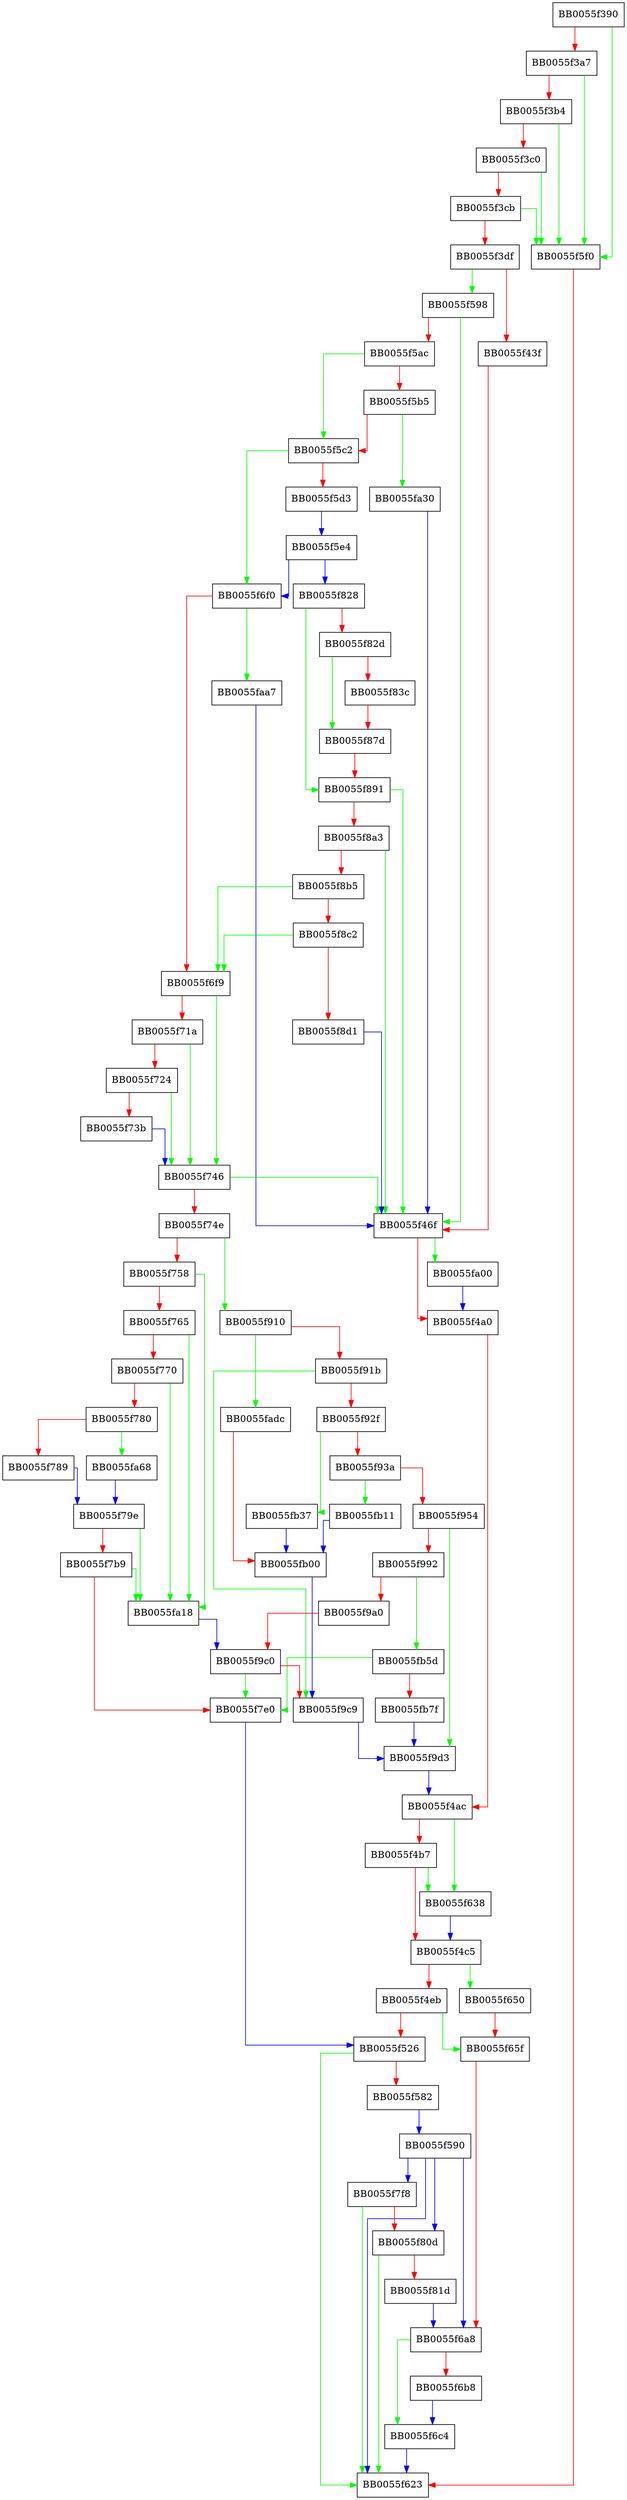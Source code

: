 digraph OSSL_CMP_SRV_process_request {
  node [shape="box"];
  graph [splines=ortho];
  BB0055f390 -> BB0055f5f0 [color="green"];
  BB0055f390 -> BB0055f3a7 [color="red"];
  BB0055f3a7 -> BB0055f5f0 [color="green"];
  BB0055f3a7 -> BB0055f3b4 [color="red"];
  BB0055f3b4 -> BB0055f5f0 [color="green"];
  BB0055f3b4 -> BB0055f3c0 [color="red"];
  BB0055f3c0 -> BB0055f5f0 [color="green"];
  BB0055f3c0 -> BB0055f3cb [color="red"];
  BB0055f3cb -> BB0055f5f0 [color="green"];
  BB0055f3cb -> BB0055f3df [color="red"];
  BB0055f3df -> BB0055f598 [color="green"];
  BB0055f3df -> BB0055f43f [color="red"];
  BB0055f43f -> BB0055f46f [color="red"];
  BB0055f46f -> BB0055fa00 [color="green"];
  BB0055f46f -> BB0055f4a0 [color="red"];
  BB0055f4a0 -> BB0055f4ac [color="red"];
  BB0055f4ac -> BB0055f638 [color="green"];
  BB0055f4ac -> BB0055f4b7 [color="red"];
  BB0055f4b7 -> BB0055f638 [color="green"];
  BB0055f4b7 -> BB0055f4c5 [color="red"];
  BB0055f4c5 -> BB0055f650 [color="green"];
  BB0055f4c5 -> BB0055f4eb [color="red"];
  BB0055f4eb -> BB0055f65f [color="green"];
  BB0055f4eb -> BB0055f526 [color="red"];
  BB0055f526 -> BB0055f623 [color="green"];
  BB0055f526 -> BB0055f582 [color="red"];
  BB0055f582 -> BB0055f590 [color="blue"];
  BB0055f590 -> BB0055f623 [color="blue"];
  BB0055f590 -> BB0055f7f8 [color="blue"];
  BB0055f590 -> BB0055f6a8 [color="blue"];
  BB0055f590 -> BB0055f80d [color="blue"];
  BB0055f598 -> BB0055f46f [color="green"];
  BB0055f598 -> BB0055f5ac [color="red"];
  BB0055f5ac -> BB0055f5c2 [color="green"];
  BB0055f5ac -> BB0055f5b5 [color="red"];
  BB0055f5b5 -> BB0055fa30 [color="green"];
  BB0055f5b5 -> BB0055f5c2 [color="red"];
  BB0055f5c2 -> BB0055f6f0 [color="green"];
  BB0055f5c2 -> BB0055f5d3 [color="red"];
  BB0055f5d3 -> BB0055f5e4 [color="blue"];
  BB0055f5e4 -> BB0055f828 [color="blue"];
  BB0055f5e4 -> BB0055f6f0 [color="blue"];
  BB0055f5f0 -> BB0055f623 [color="red"];
  BB0055f638 -> BB0055f4c5 [color="blue"];
  BB0055f650 -> BB0055f65f [color="red"];
  BB0055f65f -> BB0055f6a8 [color="red"];
  BB0055f6a8 -> BB0055f6c4 [color="green"];
  BB0055f6a8 -> BB0055f6b8 [color="red"];
  BB0055f6b8 -> BB0055f6c4 [color="blue"];
  BB0055f6c4 -> BB0055f623 [color="blue"];
  BB0055f6f0 -> BB0055faa7 [color="green"];
  BB0055f6f0 -> BB0055f6f9 [color="red"];
  BB0055f6f9 -> BB0055f746 [color="green"];
  BB0055f6f9 -> BB0055f71a [color="red"];
  BB0055f71a -> BB0055f746 [color="green"];
  BB0055f71a -> BB0055f724 [color="red"];
  BB0055f724 -> BB0055f746 [color="green"];
  BB0055f724 -> BB0055f73b [color="red"];
  BB0055f73b -> BB0055f746 [color="blue"];
  BB0055f746 -> BB0055f46f [color="green"];
  BB0055f746 -> BB0055f74e [color="red"];
  BB0055f74e -> BB0055f910 [color="green"];
  BB0055f74e -> BB0055f758 [color="red"];
  BB0055f758 -> BB0055fa18 [color="green"];
  BB0055f758 -> BB0055f765 [color="red"];
  BB0055f765 -> BB0055fa18 [color="green"];
  BB0055f765 -> BB0055f770 [color="red"];
  BB0055f770 -> BB0055fa18 [color="green"];
  BB0055f770 -> BB0055f780 [color="red"];
  BB0055f780 -> BB0055fa68 [color="green"];
  BB0055f780 -> BB0055f789 [color="red"];
  BB0055f789 -> BB0055f79e [color="blue"];
  BB0055f79e -> BB0055fa18 [color="green"];
  BB0055f79e -> BB0055f7b9 [color="red"];
  BB0055f7b9 -> BB0055fa18 [color="green"];
  BB0055f7b9 -> BB0055f7e0 [color="red"];
  BB0055f7e0 -> BB0055f526 [color="blue"];
  BB0055f7f8 -> BB0055f623 [color="green"];
  BB0055f7f8 -> BB0055f80d [color="red"];
  BB0055f80d -> BB0055f623 [color="green"];
  BB0055f80d -> BB0055f81d [color="red"];
  BB0055f81d -> BB0055f6a8 [color="blue"];
  BB0055f828 -> BB0055f891 [color="green"];
  BB0055f828 -> BB0055f82d [color="red"];
  BB0055f82d -> BB0055f87d [color="green"];
  BB0055f82d -> BB0055f83c [color="red"];
  BB0055f83c -> BB0055f87d [color="red"];
  BB0055f87d -> BB0055f891 [color="red"];
  BB0055f891 -> BB0055f46f [color="green"];
  BB0055f891 -> BB0055f8a3 [color="red"];
  BB0055f8a3 -> BB0055f46f [color="green"];
  BB0055f8a3 -> BB0055f8b5 [color="red"];
  BB0055f8b5 -> BB0055f6f9 [color="green"];
  BB0055f8b5 -> BB0055f8c2 [color="red"];
  BB0055f8c2 -> BB0055f6f9 [color="green"];
  BB0055f8c2 -> BB0055f8d1 [color="red"];
  BB0055f8d1 -> BB0055f46f [color="blue"];
  BB0055f910 -> BB0055fadc [color="green"];
  BB0055f910 -> BB0055f91b [color="red"];
  BB0055f91b -> BB0055f9c9 [color="green"];
  BB0055f91b -> BB0055f92f [color="red"];
  BB0055f92f -> BB0055fb37 [color="green"];
  BB0055f92f -> BB0055f93a [color="red"];
  BB0055f93a -> BB0055fb11 [color="green"];
  BB0055f93a -> BB0055f954 [color="red"];
  BB0055f954 -> BB0055f9d3 [color="green"];
  BB0055f954 -> BB0055f992 [color="red"];
  BB0055f992 -> BB0055fb5d [color="green"];
  BB0055f992 -> BB0055f9a0 [color="red"];
  BB0055f9a0 -> BB0055f9c0 [color="red"];
  BB0055f9c0 -> BB0055f7e0 [color="green"];
  BB0055f9c0 -> BB0055f9c9 [color="red"];
  BB0055f9c9 -> BB0055f9d3 [color="blue"];
  BB0055f9d3 -> BB0055f4ac [color="blue"];
  BB0055fa00 -> BB0055f4a0 [color="blue"];
  BB0055fa18 -> BB0055f9c0 [color="blue"];
  BB0055fa30 -> BB0055f46f [color="blue"];
  BB0055fa68 -> BB0055f79e [color="blue"];
  BB0055faa7 -> BB0055f46f [color="blue"];
  BB0055fadc -> BB0055fb00 [color="red"];
  BB0055fb00 -> BB0055f9c9 [color="blue"];
  BB0055fb11 -> BB0055fb00 [color="blue"];
  BB0055fb37 -> BB0055fb00 [color="blue"];
  BB0055fb5d -> BB0055f7e0 [color="green"];
  BB0055fb5d -> BB0055fb7f [color="red"];
  BB0055fb7f -> BB0055f9d3 [color="blue"];
}